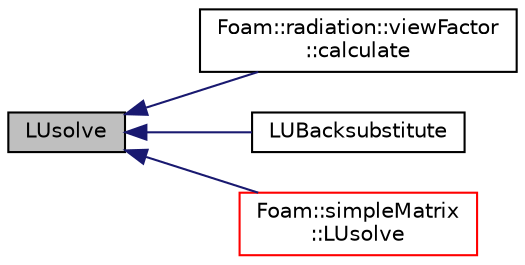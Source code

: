digraph "LUsolve"
{
  bgcolor="transparent";
  edge [fontname="Helvetica",fontsize="10",labelfontname="Helvetica",labelfontsize="10"];
  node [fontname="Helvetica",fontsize="10",shape=record];
  rankdir="LR";
  Node1 [label="LUsolve",height=0.2,width=0.4,color="black", fillcolor="grey75", style="filled", fontcolor="black"];
  Node1 -> Node2 [dir="back",color="midnightblue",fontsize="10",style="solid",fontname="Helvetica"];
  Node2 [label="Foam::radiation::viewFactor\l::calculate",height=0.2,width=0.4,color="black",URL="$a02917.html#afe1d8348c24e6589bc7c0b3f689316a7",tooltip="Solve system of equation(s) "];
  Node1 -> Node3 [dir="back",color="midnightblue",fontsize="10",style="solid",fontname="Helvetica"];
  Node3 [label="LUBacksubstitute",height=0.2,width=0.4,color="black",URL="$a10936.html#aeb35fc3a3480ded0f564d2110c7f3f07",tooltip="LU back-substitution with given source, returning the solution. "];
  Node1 -> Node4 [dir="back",color="midnightblue",fontsize="10",style="solid",fontname="Helvetica"];
  Node4 [label="Foam::simpleMatrix\l::LUsolve",height=0.2,width=0.4,color="red",URL="$a02387.html#a54f54b2fa6a8de82e7a4a45bf7269fa2",tooltip="Solve the matrix using LU decomposition with pivoting. "];
}

